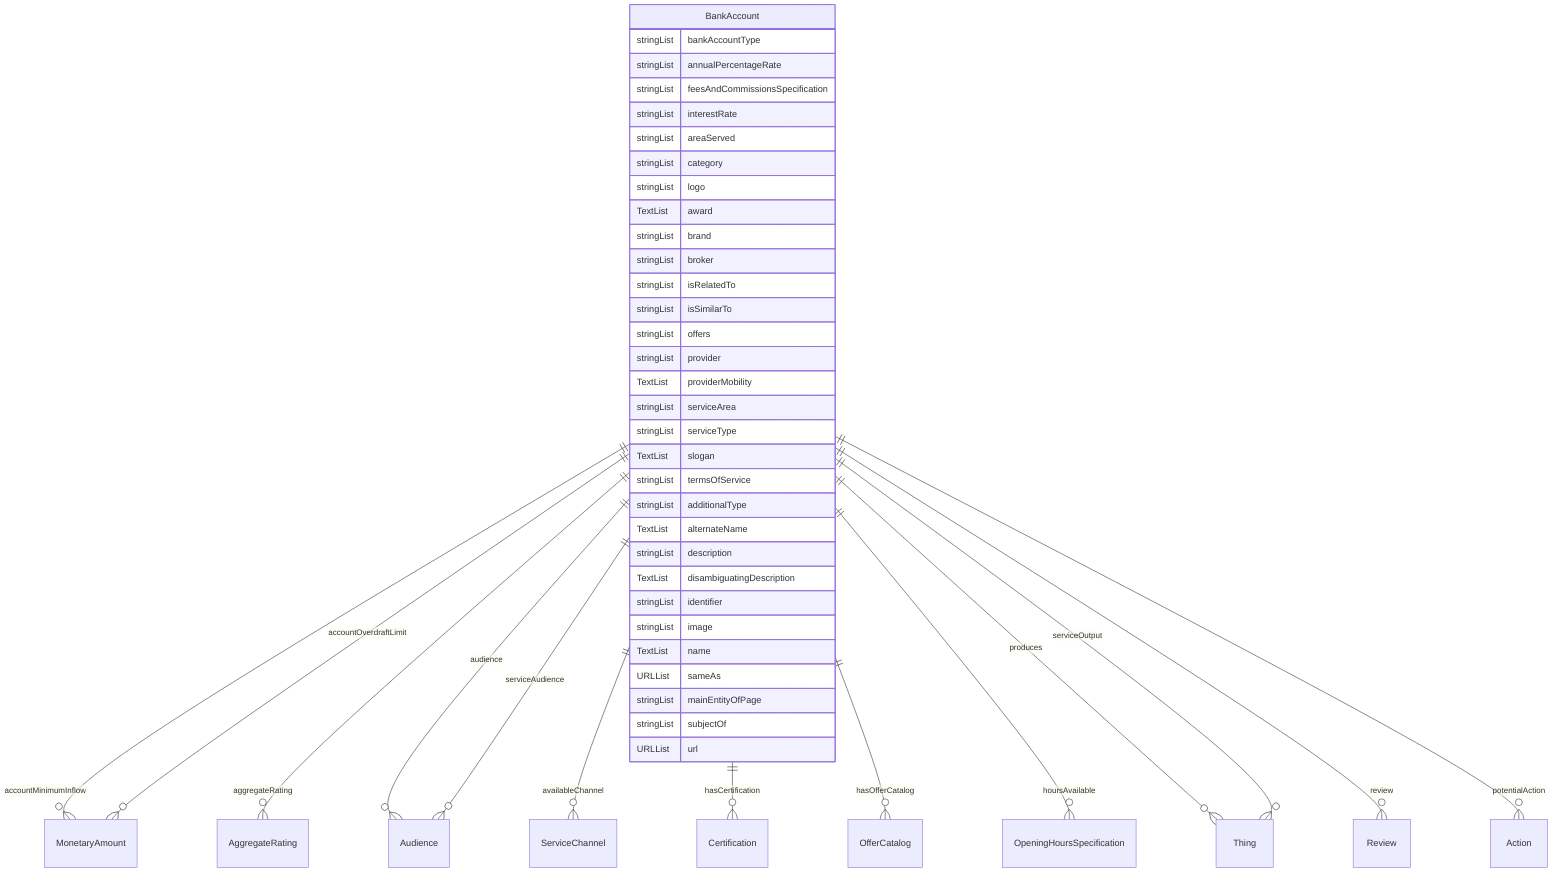 erDiagram
BankAccount {
    stringList bankAccountType  
    stringList annualPercentageRate  
    stringList feesAndCommissionsSpecification  
    stringList interestRate  
    stringList areaServed  
    stringList category  
    stringList logo  
    TextList award  
    stringList brand  
    stringList broker  
    stringList isRelatedTo  
    stringList isSimilarTo  
    stringList offers  
    stringList provider  
    TextList providerMobility  
    stringList serviceArea  
    stringList serviceType  
    TextList slogan  
    stringList termsOfService  
    stringList additionalType  
    TextList alternateName  
    stringList description  
    TextList disambiguatingDescription  
    stringList identifier  
    stringList image  
    TextList name  
    URLList sameAs  
    stringList mainEntityOfPage  
    stringList subjectOf  
    URLList url  
}

BankAccount ||--}o MonetaryAmount : "accountMinimumInflow"
BankAccount ||--}o MonetaryAmount : "accountOverdraftLimit"
BankAccount ||--}o AggregateRating : "aggregateRating"
BankAccount ||--}o Audience : "audience"
BankAccount ||--}o ServiceChannel : "availableChannel"
BankAccount ||--}o Certification : "hasCertification"
BankAccount ||--}o OfferCatalog : "hasOfferCatalog"
BankAccount ||--}o OpeningHoursSpecification : "hoursAvailable"
BankAccount ||--}o Thing : "produces"
BankAccount ||--}o Review : "review"
BankAccount ||--}o Audience : "serviceAudience"
BankAccount ||--}o Thing : "serviceOutput"
BankAccount ||--}o Action : "potentialAction"